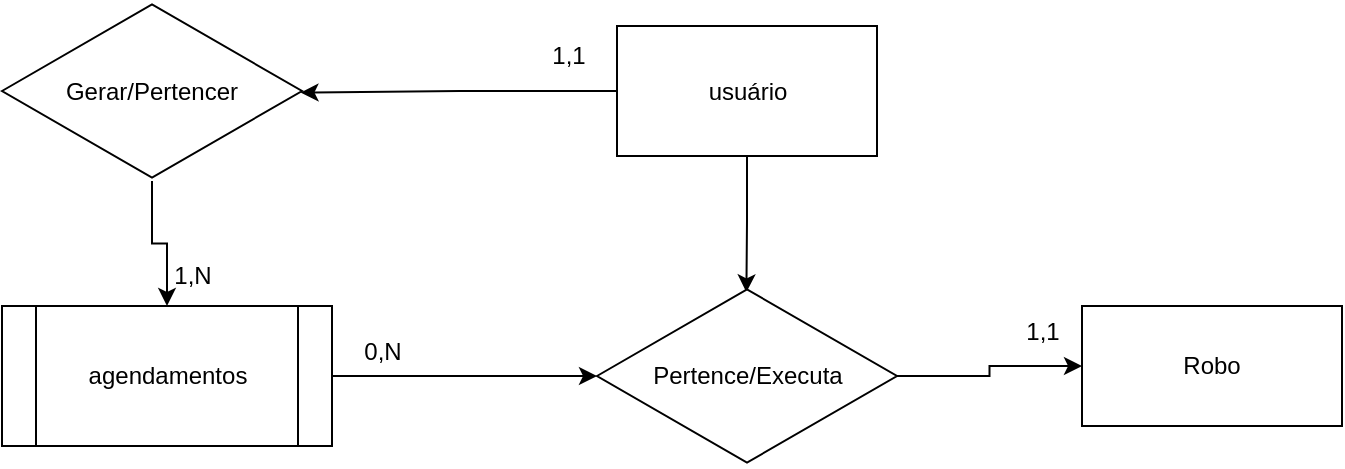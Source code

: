<mxfile version="26.2.13">
  <diagram name="Page-1" id="9PYuxFuRiP1k1_slXpGF">
    <mxGraphModel dx="1228" dy="661" grid="1" gridSize="10" guides="1" tooltips="1" connect="1" arrows="1" fold="1" page="1" pageScale="1" pageWidth="850" pageHeight="1100" math="0" shadow="0">
      <root>
        <mxCell id="0" />
        <mxCell id="1" parent="0" />
        <mxCell id="cppxRdKY1c74pizGXOIA-1" value="Robo" style="rounded=0;whiteSpace=wrap;html=1;" parent="1" vertex="1">
          <mxGeometry x="560" y="380" width="130" height="60" as="geometry" />
        </mxCell>
        <mxCell id="NYRJeXROjjGhSCPkvIYM-2" style="edgeStyle=orthogonalEdgeStyle;rounded=0;orthogonalLoop=1;jettySize=auto;html=1;entryX=0.995;entryY=0.509;entryDx=0;entryDy=0;entryPerimeter=0;" edge="1" parent="1" source="cppxRdKY1c74pizGXOIA-2" target="NYRJeXROjjGhSCPkvIYM-3">
          <mxGeometry relative="1" as="geometry">
            <mxPoint x="160" y="273" as="targetPoint" />
          </mxGeometry>
        </mxCell>
        <mxCell id="NYRJeXROjjGhSCPkvIYM-5" style="edgeStyle=orthogonalEdgeStyle;rounded=0;orthogonalLoop=1;jettySize=auto;html=1;entryX=0.498;entryY=0.035;entryDx=0;entryDy=0;entryPerimeter=0;" edge="1" parent="1" source="cppxRdKY1c74pizGXOIA-2" target="d1ruQ-8fyaiIGcKiA7xt-16">
          <mxGeometry relative="1" as="geometry">
            <mxPoint x="710" y="272.5" as="targetPoint" />
          </mxGeometry>
        </mxCell>
        <mxCell id="cppxRdKY1c74pizGXOIA-2" value="usuário" style="rounded=0;whiteSpace=wrap;html=1;" parent="1" vertex="1">
          <mxGeometry x="327.5" y="240" width="130" height="65" as="geometry" />
        </mxCell>
        <mxCell id="d1ruQ-8fyaiIGcKiA7xt-22" style="edgeStyle=orthogonalEdgeStyle;rounded=0;orthogonalLoop=1;jettySize=auto;html=1;exitX=1;exitY=0.5;exitDx=0;exitDy=0;" parent="1" source="d1ruQ-8fyaiIGcKiA7xt-10" target="d1ruQ-8fyaiIGcKiA7xt-16" edge="1">
          <mxGeometry relative="1" as="geometry">
            <mxPoint x="210" y="85" as="targetPoint" />
          </mxGeometry>
        </mxCell>
        <mxCell id="d1ruQ-8fyaiIGcKiA7xt-10" value="agendamentos" style="shape=process;whiteSpace=wrap;html=1;backgroundOutline=1;" parent="1" vertex="1">
          <mxGeometry x="20" y="380" width="165" height="70" as="geometry" />
        </mxCell>
        <mxCell id="d1ruQ-8fyaiIGcKiA7xt-23" style="edgeStyle=orthogonalEdgeStyle;rounded=0;orthogonalLoop=1;jettySize=auto;html=1;entryX=0;entryY=0.5;entryDx=0;entryDy=0;" parent="1" source="d1ruQ-8fyaiIGcKiA7xt-16" target="cppxRdKY1c74pizGXOIA-1" edge="1">
          <mxGeometry relative="1" as="geometry">
            <mxPoint x="490" y="85" as="targetPoint" />
          </mxGeometry>
        </mxCell>
        <mxCell id="d1ruQ-8fyaiIGcKiA7xt-16" value="Pertence/Executa" style="html=1;whiteSpace=wrap;aspect=fixed;shape=isoRectangle;" parent="1" vertex="1">
          <mxGeometry x="317.5" y="370" width="150" height="90" as="geometry" />
        </mxCell>
        <mxCell id="NYRJeXROjjGhSCPkvIYM-4" style="edgeStyle=orthogonalEdgeStyle;rounded=0;orthogonalLoop=1;jettySize=auto;html=1;" edge="1" parent="1" source="NYRJeXROjjGhSCPkvIYM-3" target="d1ruQ-8fyaiIGcKiA7xt-10">
          <mxGeometry relative="1" as="geometry" />
        </mxCell>
        <mxCell id="NYRJeXROjjGhSCPkvIYM-3" value="Gerar/Pertencer" style="html=1;whiteSpace=wrap;aspect=fixed;shape=isoRectangle;" vertex="1" parent="1">
          <mxGeometry x="20" y="227.5" width="150" height="90" as="geometry" />
        </mxCell>
        <mxCell id="NYRJeXROjjGhSCPkvIYM-8" value="1,N" style="text;html=1;align=center;verticalAlign=middle;resizable=0;points=[];autosize=1;strokeColor=none;fillColor=none;" vertex="1" parent="1">
          <mxGeometry x="95" y="350" width="40" height="30" as="geometry" />
        </mxCell>
        <mxCell id="NYRJeXROjjGhSCPkvIYM-9" value="1,1" style="text;html=1;align=center;verticalAlign=middle;resizable=0;points=[];autosize=1;strokeColor=none;fillColor=none;" vertex="1" parent="1">
          <mxGeometry x="282.5" y="240" width="40" height="30" as="geometry" />
        </mxCell>
        <mxCell id="NYRJeXROjjGhSCPkvIYM-12" value="0,N" style="text;html=1;align=center;verticalAlign=middle;resizable=0;points=[];autosize=1;strokeColor=none;fillColor=none;" vertex="1" parent="1">
          <mxGeometry x="190" y="388" width="40" height="30" as="geometry" />
        </mxCell>
        <mxCell id="NYRJeXROjjGhSCPkvIYM-14" value="1,1" style="text;html=1;align=center;verticalAlign=middle;resizable=0;points=[];autosize=1;strokeColor=none;fillColor=none;" vertex="1" parent="1">
          <mxGeometry x="520" y="378" width="40" height="30" as="geometry" />
        </mxCell>
      </root>
    </mxGraphModel>
  </diagram>
</mxfile>
